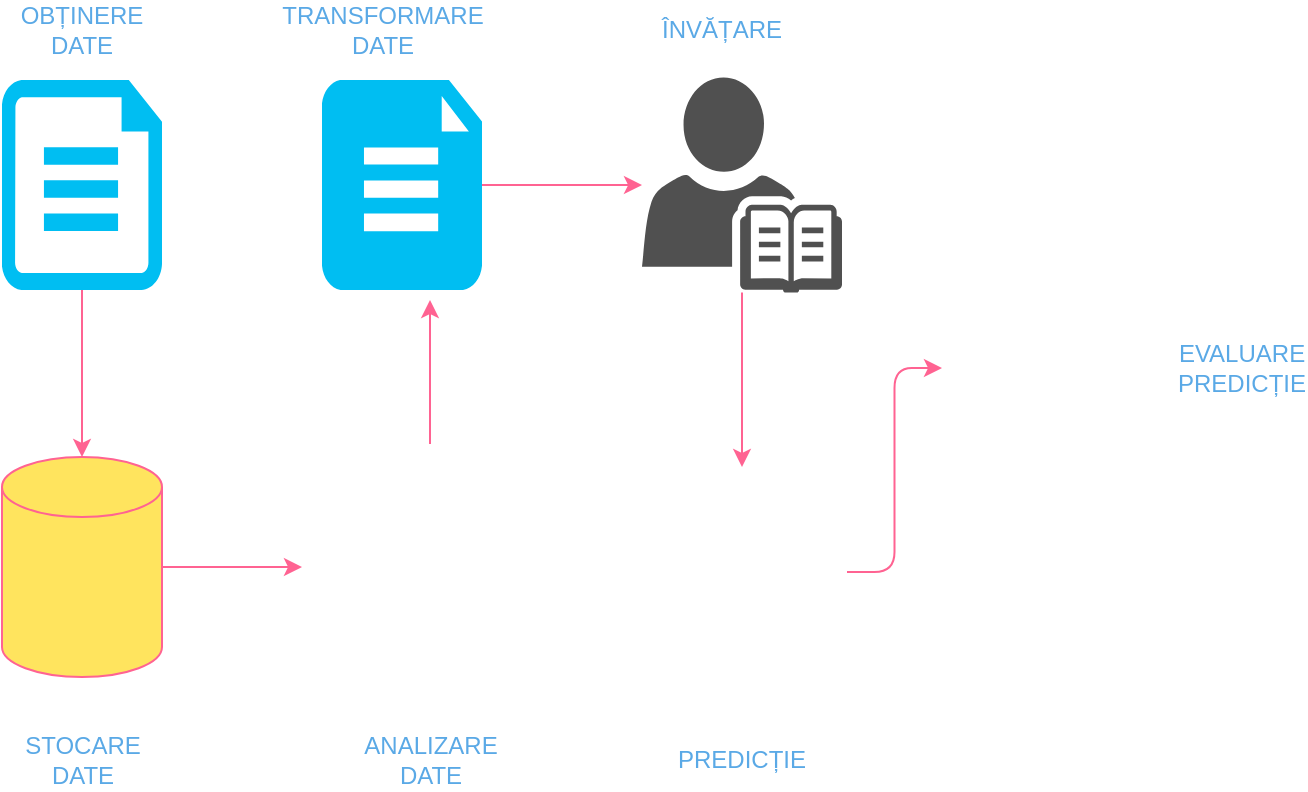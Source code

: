 <mxfile version="19.0.0" type="device"><diagram id="X4RDnpHi9LhBQz3t8Shk" name="Page-1"><mxGraphModel dx="920" dy="484" grid="1" gridSize="10" guides="1" tooltips="1" connect="1" arrows="1" fold="1" page="1" pageScale="1" pageWidth="827" pageHeight="1169" math="0" shadow="0"><root><mxCell id="0"/><mxCell id="1" parent="0"/><mxCell id="r7Rbn1RyLSiHvBkQEQwD-29" style="edgeStyle=orthogonalEdgeStyle;curved=0;rounded=1;sketch=0;orthogonalLoop=1;jettySize=auto;html=1;exitX=0.5;exitY=1;exitDx=0;exitDy=0;exitPerimeter=0;entryX=0.5;entryY=0;entryDx=0;entryDy=0;entryPerimeter=0;fontColor=#5AA9E6;strokeColor=#FF6392;fillColor=#FFE45E;" edge="1" parent="1" source="r7Rbn1RyLSiHvBkQEQwD-20" target="r7Rbn1RyLSiHvBkQEQwD-21"><mxGeometry relative="1" as="geometry"/></mxCell><mxCell id="r7Rbn1RyLSiHvBkQEQwD-20" value="" style="verticalLabelPosition=bottom;html=1;verticalAlign=top;align=center;strokeColor=none;fillColor=#00BEF2;shape=mxgraph.azure.file;pointerEvents=1;rounded=0;sketch=0;fontColor=#5AA9E6;" vertex="1" parent="1"><mxGeometry x="160" y="90" width="80" height="105" as="geometry"/></mxCell><mxCell id="r7Rbn1RyLSiHvBkQEQwD-34" style="edgeStyle=orthogonalEdgeStyle;curved=0;rounded=1;sketch=0;orthogonalLoop=1;jettySize=auto;html=1;fontColor=#5AA9E6;strokeColor=#FF6392;fillColor=#FFE45E;" edge="1" parent="1" source="r7Rbn1RyLSiHvBkQEQwD-21" target="r7Rbn1RyLSiHvBkQEQwD-23"><mxGeometry relative="1" as="geometry"><Array as="points"><mxPoint x="290" y="334"/><mxPoint x="290" y="334"/></Array></mxGeometry></mxCell><mxCell id="r7Rbn1RyLSiHvBkQEQwD-21" value="" style="shape=cylinder3;whiteSpace=wrap;html=1;boundedLbl=1;backgroundOutline=1;size=15;rounded=0;sketch=0;fontColor=#5AA9E6;strokeColor=#FF6392;fillColor=#FFE45E;" vertex="1" parent="1"><mxGeometry x="160" y="278.5" width="80" height="110" as="geometry"/></mxCell><mxCell id="r7Rbn1RyLSiHvBkQEQwD-35" style="edgeStyle=orthogonalEdgeStyle;curved=0;rounded=1;sketch=0;orthogonalLoop=1;jettySize=auto;html=1;fontColor=#5AA9E6;strokeColor=#FF6392;fillColor=#FFE45E;" edge="1" parent="1" source="r7Rbn1RyLSiHvBkQEQwD-23"><mxGeometry relative="1" as="geometry"><mxPoint x="374" y="200" as="targetPoint"/></mxGeometry></mxCell><mxCell id="r7Rbn1RyLSiHvBkQEQwD-23" value="" style="shape=image;html=1;verticalAlign=top;verticalLabelPosition=bottom;labelBackgroundColor=#ffffff;imageAspect=0;aspect=fixed;image=https://cdn0.iconfinder.com/data/icons/thin-line-icons-for-seo-and-development-1/64/Programming_Development_analysis-128.png;rounded=0;sketch=0;fontColor=#5AA9E6;strokeColor=#FF6392;fillColor=#FFE45E;" vertex="1" parent="1"><mxGeometry x="310" y="272" width="128" height="128" as="geometry"/></mxCell><mxCell id="r7Rbn1RyLSiHvBkQEQwD-36" style="edgeStyle=orthogonalEdgeStyle;curved=0;rounded=1;sketch=0;orthogonalLoop=1;jettySize=auto;html=1;exitX=1;exitY=0.5;exitDx=0;exitDy=0;exitPerimeter=0;fontColor=#5AA9E6;strokeColor=#FF6392;fillColor=#FFE45E;" edge="1" parent="1" source="r7Rbn1RyLSiHvBkQEQwD-24" target="r7Rbn1RyLSiHvBkQEQwD-26"><mxGeometry relative="1" as="geometry"/></mxCell><mxCell id="r7Rbn1RyLSiHvBkQEQwD-24" value="" style="verticalLabelPosition=bottom;html=1;verticalAlign=top;align=center;strokeColor=none;fillColor=#00BEF2;shape=mxgraph.azure.file_2;pointerEvents=1;rounded=0;sketch=0;fontColor=#5AA9E6;" vertex="1" parent="1"><mxGeometry x="320" y="90" width="80" height="105" as="geometry"/></mxCell><mxCell id="r7Rbn1RyLSiHvBkQEQwD-37" style="edgeStyle=orthogonalEdgeStyle;curved=0;rounded=1;sketch=0;orthogonalLoop=1;jettySize=auto;html=1;entryX=0.5;entryY=0;entryDx=0;entryDy=0;fontColor=#5AA9E6;strokeColor=#FF6392;fillColor=#FFE45E;" edge="1" parent="1" source="r7Rbn1RyLSiHvBkQEQwD-26" target="r7Rbn1RyLSiHvBkQEQwD-27"><mxGeometry relative="1" as="geometry"/></mxCell><mxCell id="r7Rbn1RyLSiHvBkQEQwD-26" value="" style="sketch=0;pointerEvents=1;shadow=0;dashed=0;html=1;strokeColor=none;fillColor=#505050;labelPosition=center;verticalLabelPosition=bottom;verticalAlign=top;outlineConnect=0;align=center;shape=mxgraph.office.concepts.learn;rounded=0;fontColor=#5AA9E6;" vertex="1" parent="1"><mxGeometry x="480" y="88.75" width="100" height="107.5" as="geometry"/></mxCell><mxCell id="r7Rbn1RyLSiHvBkQEQwD-38" style="edgeStyle=orthogonalEdgeStyle;curved=0;rounded=1;sketch=0;orthogonalLoop=1;jettySize=auto;html=1;fontColor=#5AA9E6;strokeColor=#FF6392;fillColor=#FFE45E;" edge="1" parent="1" source="r7Rbn1RyLSiHvBkQEQwD-27" target="r7Rbn1RyLSiHvBkQEQwD-28"><mxGeometry relative="1" as="geometry"/></mxCell><mxCell id="r7Rbn1RyLSiHvBkQEQwD-27" value="" style="shape=image;html=1;verticalAlign=top;verticalLabelPosition=bottom;labelBackgroundColor=#ffffff;imageAspect=0;aspect=fixed;image=https://cdn2.iconfinder.com/data/icons/font-awesome/1792/magic-128.png;rounded=0;sketch=0;fontColor=#5AA9E6;strokeColor=#FF6392;fillColor=#FFE45E;" vertex="1" parent="1"><mxGeometry x="477.5" y="283.5" width="105" height="105" as="geometry"/></mxCell><mxCell id="r7Rbn1RyLSiHvBkQEQwD-28" value="" style="shape=image;html=1;verticalAlign=top;verticalLabelPosition=bottom;labelBackgroundColor=#ffffff;imageAspect=0;aspect=fixed;image=https://cdn2.iconfinder.com/data/icons/education-1021/200/Certificate-128.png;rounded=0;sketch=0;fontColor=#5AA9E6;strokeColor=#FF6392;fillColor=#FFE45E;" vertex="1" parent="1"><mxGeometry x="630" y="170" width="128" height="128" as="geometry"/></mxCell><mxCell id="r7Rbn1RyLSiHvBkQEQwD-39" value="OBȚINERE DATE" style="text;html=1;strokeColor=none;fillColor=none;align=center;verticalAlign=middle;whiteSpace=wrap;rounded=0;sketch=0;fontColor=#5AA9E6;" vertex="1" parent="1"><mxGeometry x="170" y="50" width="60" height="30" as="geometry"/></mxCell><mxCell id="r7Rbn1RyLSiHvBkQEQwD-40" value="STOCARE &lt;br&gt;DATE" style="text;html=1;align=center;verticalAlign=middle;resizable=0;points=[];autosize=1;strokeColor=none;fillColor=none;fontColor=#5AA9E6;" vertex="1" parent="1"><mxGeometry x="165" y="415" width="70" height="30" as="geometry"/></mxCell><mxCell id="r7Rbn1RyLSiHvBkQEQwD-41" value="TRANSFORMARE &lt;br&gt;DATE" style="text;html=1;align=center;verticalAlign=middle;resizable=0;points=[];autosize=1;strokeColor=none;fillColor=none;fontColor=#5AA9E6;" vertex="1" parent="1"><mxGeometry x="290" y="50" width="120" height="30" as="geometry"/></mxCell><mxCell id="r7Rbn1RyLSiHvBkQEQwD-42" value="ANALIZARE&lt;br&gt;DATE" style="text;html=1;align=center;verticalAlign=middle;resizable=0;points=[];autosize=1;strokeColor=none;fillColor=none;fontColor=#5AA9E6;" vertex="1" parent="1"><mxGeometry x="334" y="415" width="80" height="30" as="geometry"/></mxCell><mxCell id="r7Rbn1RyLSiHvBkQEQwD-43" value="ÎNVĂȚARE" style="text;html=1;strokeColor=none;fillColor=none;align=center;verticalAlign=middle;whiteSpace=wrap;rounded=0;sketch=0;fontColor=#5AA9E6;" vertex="1" parent="1"><mxGeometry x="490" y="50" width="60" height="30" as="geometry"/></mxCell><mxCell id="r7Rbn1RyLSiHvBkQEQwD-44" value="PREDICȚIE" style="text;html=1;strokeColor=none;fillColor=none;align=center;verticalAlign=middle;whiteSpace=wrap;rounded=0;sketch=0;fontColor=#5AA9E6;" vertex="1" parent="1"><mxGeometry x="500" y="415" width="60" height="30" as="geometry"/></mxCell><mxCell id="r7Rbn1RyLSiHvBkQEQwD-45" value="EVALUARE PREDICȚIE" style="text;html=1;strokeColor=none;fillColor=none;align=center;verticalAlign=middle;whiteSpace=wrap;rounded=0;sketch=0;fontColor=#5AA9E6;" vertex="1" parent="1"><mxGeometry x="750" y="219" width="60" height="30" as="geometry"/></mxCell></root></mxGraphModel></diagram></mxfile>